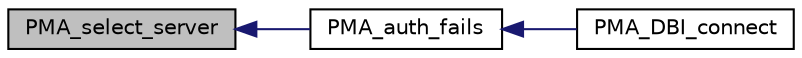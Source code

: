 digraph G
{
  edge [fontname="Helvetica",fontsize="10",labelfontname="Helvetica",labelfontsize="10"];
  node [fontname="Helvetica",fontsize="10",shape=record];
  rankdir="LR";
  Node1 [label="PMA_select_server",height=0.2,width=0.4,color="black", fillcolor="grey75", style="filled" fontcolor="black"];
  Node1 -> Node2 [dir="back",color="midnightblue",fontsize="10",style="solid",fontname="Helvetica"];
  Node2 [label="PMA_auth_fails",height=0.2,width=0.4,color="black", fillcolor="white", style="filled",URL="$config_8auth_8lib_8php.html#a29189416351efab06c47b2b9bf24e082",tooltip="User is not allowed to login to MySQL -&gt; authentication failed."];
  Node2 -> Node3 [dir="back",color="midnightblue",fontsize="10",style="solid",fontname="Helvetica"];
  Node3 [label="PMA_DBI_connect",height=0.2,width=0.4,color="black", fillcolor="white", style="filled",URL="$drizzle_8dbi_8lib_8php.html#a741e14fe7c5140e6bc11bbecb57336f3",tooltip="connects to the database server"];
}
